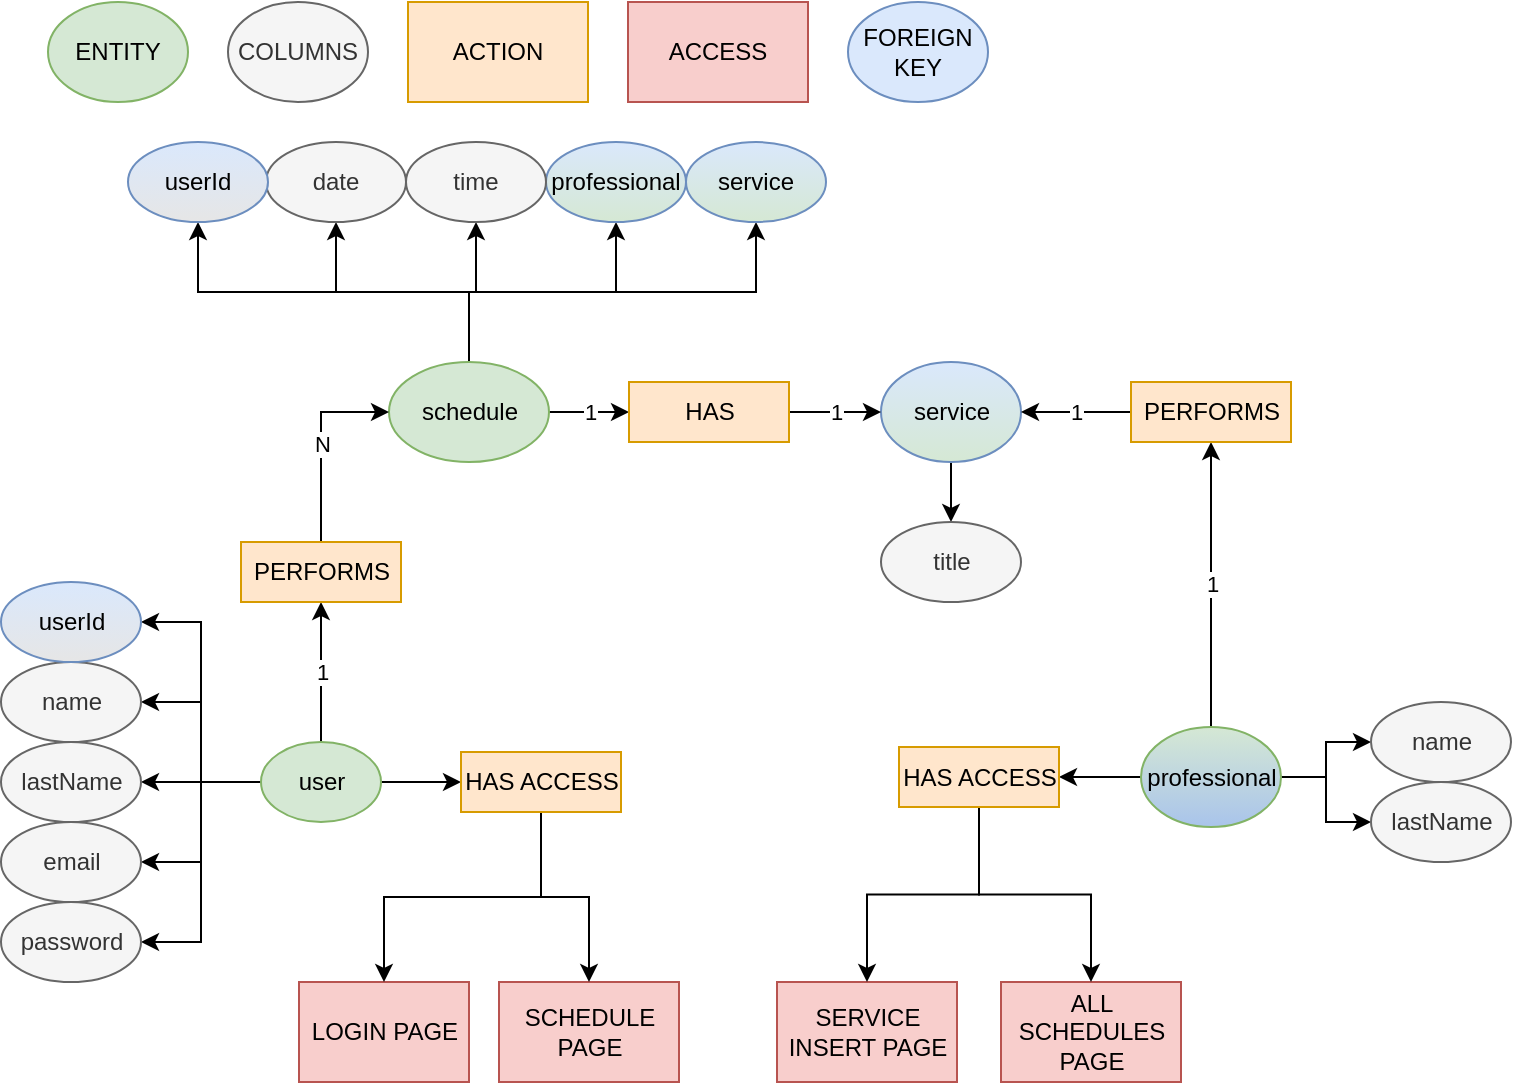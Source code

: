<mxfile version="26.0.6">
  <diagram name="Página-1" id="ExqudZuJz466OZrDaffV">
    <mxGraphModel dx="1434" dy="770" grid="1" gridSize="10" guides="1" tooltips="1" connect="1" arrows="1" fold="1" page="1" pageScale="1" pageWidth="827" pageHeight="1169" math="0" shadow="0">
      <root>
        <mxCell id="0" />
        <mxCell id="1" parent="0" />
        <mxCell id="1c-ywWwe2SpVqT2UneLm-4" value="1" style="edgeStyle=orthogonalEdgeStyle;rounded=0;orthogonalLoop=1;jettySize=auto;html=1;exitX=0.5;exitY=0;exitDx=0;exitDy=0;entryX=0.5;entryY=1;entryDx=0;entryDy=0;" edge="1" parent="1" source="1c-ywWwe2SpVqT2UneLm-1" target="1c-ywWwe2SpVqT2UneLm-3">
          <mxGeometry relative="1" as="geometry" />
        </mxCell>
        <mxCell id="1c-ywWwe2SpVqT2UneLm-52" style="edgeStyle=orthogonalEdgeStyle;rounded=0;orthogonalLoop=1;jettySize=auto;html=1;exitX=0;exitY=0.5;exitDx=0;exitDy=0;entryX=1;entryY=0.5;entryDx=0;entryDy=0;" edge="1" parent="1" source="1c-ywWwe2SpVqT2UneLm-1" target="1c-ywWwe2SpVqT2UneLm-6">
          <mxGeometry relative="1" as="geometry" />
        </mxCell>
        <mxCell id="1c-ywWwe2SpVqT2UneLm-53" style="edgeStyle=orthogonalEdgeStyle;rounded=0;orthogonalLoop=1;jettySize=auto;html=1;exitX=0;exitY=0.5;exitDx=0;exitDy=0;entryX=1;entryY=0.5;entryDx=0;entryDy=0;" edge="1" parent="1" source="1c-ywWwe2SpVqT2UneLm-1" target="1c-ywWwe2SpVqT2UneLm-7">
          <mxGeometry relative="1" as="geometry" />
        </mxCell>
        <mxCell id="1c-ywWwe2SpVqT2UneLm-54" style="edgeStyle=orthogonalEdgeStyle;rounded=0;orthogonalLoop=1;jettySize=auto;html=1;exitX=0;exitY=0.5;exitDx=0;exitDy=0;entryX=1;entryY=0.5;entryDx=0;entryDy=0;" edge="1" parent="1" source="1c-ywWwe2SpVqT2UneLm-1" target="1c-ywWwe2SpVqT2UneLm-8">
          <mxGeometry relative="1" as="geometry" />
        </mxCell>
        <mxCell id="1c-ywWwe2SpVqT2UneLm-55" style="edgeStyle=orthogonalEdgeStyle;rounded=0;orthogonalLoop=1;jettySize=auto;html=1;exitX=0;exitY=0.5;exitDx=0;exitDy=0;entryX=1;entryY=0.5;entryDx=0;entryDy=0;" edge="1" parent="1" source="1c-ywWwe2SpVqT2UneLm-1" target="1c-ywWwe2SpVqT2UneLm-9">
          <mxGeometry relative="1" as="geometry" />
        </mxCell>
        <mxCell id="1c-ywWwe2SpVqT2UneLm-60" style="edgeStyle=orthogonalEdgeStyle;rounded=0;orthogonalLoop=1;jettySize=auto;html=1;exitX=1;exitY=0.5;exitDx=0;exitDy=0;entryX=0;entryY=0.5;entryDx=0;entryDy=0;" edge="1" parent="1" source="1c-ywWwe2SpVqT2UneLm-1" target="1c-ywWwe2SpVqT2UneLm-59">
          <mxGeometry relative="1" as="geometry" />
        </mxCell>
        <mxCell id="1c-ywWwe2SpVqT2UneLm-73" style="edgeStyle=orthogonalEdgeStyle;rounded=0;orthogonalLoop=1;jettySize=auto;html=1;exitX=0;exitY=0.5;exitDx=0;exitDy=0;entryX=1;entryY=0.5;entryDx=0;entryDy=0;" edge="1" parent="1" source="1c-ywWwe2SpVqT2UneLm-1" target="1c-ywWwe2SpVqT2UneLm-72">
          <mxGeometry relative="1" as="geometry" />
        </mxCell>
        <mxCell id="1c-ywWwe2SpVqT2UneLm-1" value="user" style="ellipse;whiteSpace=wrap;html=1;fillColor=#d5e8d4;strokeColor=#82b366;" vertex="1" parent="1">
          <mxGeometry x="146.5" y="560" width="60" height="40" as="geometry" />
        </mxCell>
        <mxCell id="1c-ywWwe2SpVqT2UneLm-18" style="edgeStyle=orthogonalEdgeStyle;rounded=0;orthogonalLoop=1;jettySize=auto;html=1;exitX=0.5;exitY=0;exitDx=0;exitDy=0;entryX=0.5;entryY=1;entryDx=0;entryDy=0;" edge="1" parent="1" source="1c-ywWwe2SpVqT2UneLm-2" target="1c-ywWwe2SpVqT2UneLm-14">
          <mxGeometry relative="1" as="geometry" />
        </mxCell>
        <mxCell id="1c-ywWwe2SpVqT2UneLm-20" style="edgeStyle=orthogonalEdgeStyle;rounded=0;orthogonalLoop=1;jettySize=auto;html=1;exitX=0.5;exitY=0;exitDx=0;exitDy=0;entryX=0.5;entryY=1;entryDx=0;entryDy=0;" edge="1" parent="1" source="1c-ywWwe2SpVqT2UneLm-2" target="1c-ywWwe2SpVqT2UneLm-17">
          <mxGeometry relative="1" as="geometry" />
        </mxCell>
        <mxCell id="1c-ywWwe2SpVqT2UneLm-38" style="edgeStyle=orthogonalEdgeStyle;rounded=0;orthogonalLoop=1;jettySize=auto;html=1;exitX=0.5;exitY=0;exitDx=0;exitDy=0;entryX=0.5;entryY=1;entryDx=0;entryDy=0;" edge="1" parent="1" source="1c-ywWwe2SpVqT2UneLm-2" target="1c-ywWwe2SpVqT2UneLm-37">
          <mxGeometry relative="1" as="geometry" />
        </mxCell>
        <mxCell id="1c-ywWwe2SpVqT2UneLm-40" value="1" style="edgeStyle=orthogonalEdgeStyle;rounded=0;orthogonalLoop=1;jettySize=auto;html=1;exitX=1;exitY=0.5;exitDx=0;exitDy=0;entryX=0;entryY=0.5;entryDx=0;entryDy=0;" edge="1" parent="1" source="1c-ywWwe2SpVqT2UneLm-2" target="1c-ywWwe2SpVqT2UneLm-39">
          <mxGeometry relative="1" as="geometry" />
        </mxCell>
        <mxCell id="1c-ywWwe2SpVqT2UneLm-71" style="edgeStyle=orthogonalEdgeStyle;rounded=0;orthogonalLoop=1;jettySize=auto;html=1;exitX=0.5;exitY=0;exitDx=0;exitDy=0;entryX=0.5;entryY=1;entryDx=0;entryDy=0;" edge="1" parent="1" source="1c-ywWwe2SpVqT2UneLm-2" target="1c-ywWwe2SpVqT2UneLm-70">
          <mxGeometry relative="1" as="geometry" />
        </mxCell>
        <mxCell id="1c-ywWwe2SpVqT2UneLm-77" style="edgeStyle=orthogonalEdgeStyle;rounded=0;orthogonalLoop=1;jettySize=auto;html=1;exitX=0.5;exitY=0;exitDx=0;exitDy=0;entryX=0.5;entryY=1;entryDx=0;entryDy=0;" edge="1" parent="1" source="1c-ywWwe2SpVqT2UneLm-2" target="1c-ywWwe2SpVqT2UneLm-76">
          <mxGeometry relative="1" as="geometry" />
        </mxCell>
        <mxCell id="1c-ywWwe2SpVqT2UneLm-2" value="schedule" style="ellipse;whiteSpace=wrap;html=1;fillColor=#d5e8d4;strokeColor=#82b366;" vertex="1" parent="1">
          <mxGeometry x="210.5" y="370" width="80" height="50" as="geometry" />
        </mxCell>
        <mxCell id="1c-ywWwe2SpVqT2UneLm-56" value="N" style="edgeStyle=orthogonalEdgeStyle;rounded=0;orthogonalLoop=1;jettySize=auto;html=1;exitX=0.5;exitY=0;exitDx=0;exitDy=0;entryX=0;entryY=0.5;entryDx=0;entryDy=0;" edge="1" parent="1" source="1c-ywWwe2SpVqT2UneLm-3" target="1c-ywWwe2SpVqT2UneLm-2">
          <mxGeometry relative="1" as="geometry" />
        </mxCell>
        <mxCell id="1c-ywWwe2SpVqT2UneLm-3" value="PERFORMS" style="rounded=0;whiteSpace=wrap;html=1;fillColor=#ffe6cc;strokeColor=#d79b00;" vertex="1" parent="1">
          <mxGeometry x="136.5" y="460" width="80" height="30" as="geometry" />
        </mxCell>
        <mxCell id="1c-ywWwe2SpVqT2UneLm-6" value="name" style="ellipse;whiteSpace=wrap;html=1;fillColor=#f5f5f5;fontColor=#333333;strokeColor=#666666;" vertex="1" parent="1">
          <mxGeometry x="16.5" y="520" width="70" height="40" as="geometry" />
        </mxCell>
        <mxCell id="1c-ywWwe2SpVqT2UneLm-7" value="lastName" style="ellipse;whiteSpace=wrap;html=1;fillColor=#f5f5f5;fontColor=#333333;strokeColor=#666666;" vertex="1" parent="1">
          <mxGeometry x="16.5" y="560" width="70" height="40" as="geometry" />
        </mxCell>
        <mxCell id="1c-ywWwe2SpVqT2UneLm-8" value="email" style="ellipse;whiteSpace=wrap;html=1;fillColor=#f5f5f5;fontColor=#333333;strokeColor=#666666;" vertex="1" parent="1">
          <mxGeometry x="16.5" y="600" width="70" height="40" as="geometry" />
        </mxCell>
        <mxCell id="1c-ywWwe2SpVqT2UneLm-9" value="password" style="ellipse;whiteSpace=wrap;html=1;fillColor=#f5f5f5;fontColor=#333333;strokeColor=#666666;" vertex="1" parent="1">
          <mxGeometry x="16.5" y="640" width="70" height="40" as="geometry" />
        </mxCell>
        <mxCell id="1c-ywWwe2SpVqT2UneLm-14" value="date" style="ellipse;whiteSpace=wrap;html=1;fillColor=#f5f5f5;fontColor=#333333;strokeColor=#666666;" vertex="1" parent="1">
          <mxGeometry x="149" y="260" width="70" height="40" as="geometry" />
        </mxCell>
        <mxCell id="1c-ywWwe2SpVqT2UneLm-33" style="edgeStyle=orthogonalEdgeStyle;rounded=0;orthogonalLoop=1;jettySize=auto;html=1;exitX=0.5;exitY=1;exitDx=0;exitDy=0;entryX=0.5;entryY=0;entryDx=0;entryDy=0;" edge="1" parent="1" source="1c-ywWwe2SpVqT2UneLm-16" target="1c-ywWwe2SpVqT2UneLm-32">
          <mxGeometry relative="1" as="geometry" />
        </mxCell>
        <mxCell id="1c-ywWwe2SpVqT2UneLm-16" value="service" style="ellipse;whiteSpace=wrap;html=1;fillColor=#dae8fc;strokeColor=#6c8ebf;gradientColor=#D5E8D4;" vertex="1" parent="1">
          <mxGeometry x="456.5" y="370" width="70" height="50" as="geometry" />
        </mxCell>
        <mxCell id="1c-ywWwe2SpVqT2UneLm-17" value="professional" style="ellipse;whiteSpace=wrap;html=1;fillColor=#dae8fc;strokeColor=#6c8ebf;gradientColor=#D5E8D4;" vertex="1" parent="1">
          <mxGeometry x="289" y="260" width="70" height="40" as="geometry" />
        </mxCell>
        <mxCell id="1c-ywWwe2SpVqT2UneLm-35" value="1" style="edgeStyle=orthogonalEdgeStyle;rounded=0;orthogonalLoop=1;jettySize=auto;html=1;exitX=0.5;exitY=0;exitDx=0;exitDy=0;entryX=0.5;entryY=1;entryDx=0;entryDy=0;" edge="1" parent="1" source="1c-ywWwe2SpVqT2UneLm-21" target="1c-ywWwe2SpVqT2UneLm-34">
          <mxGeometry relative="1" as="geometry" />
        </mxCell>
        <mxCell id="1c-ywWwe2SpVqT2UneLm-50" style="edgeStyle=orthogonalEdgeStyle;rounded=0;orthogonalLoop=1;jettySize=auto;html=1;exitX=1;exitY=0.5;exitDx=0;exitDy=0;" edge="1" parent="1" source="1c-ywWwe2SpVqT2UneLm-21" target="1c-ywWwe2SpVqT2UneLm-27">
          <mxGeometry relative="1" as="geometry" />
        </mxCell>
        <mxCell id="1c-ywWwe2SpVqT2UneLm-51" style="edgeStyle=orthogonalEdgeStyle;rounded=0;orthogonalLoop=1;jettySize=auto;html=1;exitX=1;exitY=0.5;exitDx=0;exitDy=0;" edge="1" parent="1" source="1c-ywWwe2SpVqT2UneLm-21" target="1c-ywWwe2SpVqT2UneLm-28">
          <mxGeometry relative="1" as="geometry" />
        </mxCell>
        <mxCell id="1c-ywWwe2SpVqT2UneLm-67" style="edgeStyle=orthogonalEdgeStyle;rounded=0;orthogonalLoop=1;jettySize=auto;html=1;exitX=0;exitY=0.5;exitDx=0;exitDy=0;" edge="1" parent="1" source="1c-ywWwe2SpVqT2UneLm-21" target="1c-ywWwe2SpVqT2UneLm-64">
          <mxGeometry relative="1" as="geometry" />
        </mxCell>
        <mxCell id="1c-ywWwe2SpVqT2UneLm-21" value="professional" style="ellipse;whiteSpace=wrap;html=1;fillColor=#d5e8d4;strokeColor=#82b366;gradientColor=#A9C4EB;" vertex="1" parent="1">
          <mxGeometry x="586.5" y="552.5" width="70" height="50" as="geometry" />
        </mxCell>
        <mxCell id="1c-ywWwe2SpVqT2UneLm-23" value="ENTITY" style="ellipse;whiteSpace=wrap;html=1;fillColor=#d5e8d4;strokeColor=#82b366;" vertex="1" parent="1">
          <mxGeometry x="40" y="190" width="70" height="50" as="geometry" />
        </mxCell>
        <mxCell id="1c-ywWwe2SpVqT2UneLm-24" value="COLUMNS" style="ellipse;whiteSpace=wrap;html=1;fillColor=#f5f5f5;fontColor=#333333;strokeColor=#666666;" vertex="1" parent="1">
          <mxGeometry x="130" y="190" width="70" height="50" as="geometry" />
        </mxCell>
        <mxCell id="1c-ywWwe2SpVqT2UneLm-25" value="ACTION" style="rounded=0;whiteSpace=wrap;html=1;fillColor=#ffe6cc;strokeColor=#d79b00;" vertex="1" parent="1">
          <mxGeometry x="220" y="190" width="90" height="50" as="geometry" />
        </mxCell>
        <mxCell id="1c-ywWwe2SpVqT2UneLm-27" value="name" style="ellipse;whiteSpace=wrap;html=1;fillColor=#f5f5f5;fontColor=#333333;strokeColor=#666666;" vertex="1" parent="1">
          <mxGeometry x="701.5" y="540" width="70" height="40" as="geometry" />
        </mxCell>
        <mxCell id="1c-ywWwe2SpVqT2UneLm-28" value="lastName" style="ellipse;whiteSpace=wrap;html=1;fillColor=#f5f5f5;fontColor=#333333;strokeColor=#666666;" vertex="1" parent="1">
          <mxGeometry x="701.5" y="580" width="70" height="40" as="geometry" />
        </mxCell>
        <mxCell id="1c-ywWwe2SpVqT2UneLm-32" value="title" style="ellipse;whiteSpace=wrap;html=1;fillColor=#f5f5f5;fontColor=#333333;strokeColor=#666666;" vertex="1" parent="1">
          <mxGeometry x="456.5" y="450" width="70" height="40" as="geometry" />
        </mxCell>
        <mxCell id="1c-ywWwe2SpVqT2UneLm-36" value="1" style="edgeStyle=orthogonalEdgeStyle;rounded=0;orthogonalLoop=1;jettySize=auto;html=1;exitX=0;exitY=0.5;exitDx=0;exitDy=0;entryX=1;entryY=0.5;entryDx=0;entryDy=0;" edge="1" parent="1" source="1c-ywWwe2SpVqT2UneLm-34" target="1c-ywWwe2SpVqT2UneLm-16">
          <mxGeometry relative="1" as="geometry" />
        </mxCell>
        <mxCell id="1c-ywWwe2SpVqT2UneLm-34" value="PERFORMS" style="rounded=0;whiteSpace=wrap;html=1;fillColor=#ffe6cc;strokeColor=#d79b00;" vertex="1" parent="1">
          <mxGeometry x="581.5" y="380" width="80" height="30" as="geometry" />
        </mxCell>
        <mxCell id="1c-ywWwe2SpVqT2UneLm-37" value="time" style="ellipse;whiteSpace=wrap;html=1;fillColor=#f5f5f5;fontColor=#333333;strokeColor=#666666;" vertex="1" parent="1">
          <mxGeometry x="219" y="260" width="70" height="40" as="geometry" />
        </mxCell>
        <mxCell id="1c-ywWwe2SpVqT2UneLm-41" value="1" style="edgeStyle=orthogonalEdgeStyle;rounded=0;orthogonalLoop=1;jettySize=auto;html=1;exitX=1;exitY=0.5;exitDx=0;exitDy=0;entryX=0;entryY=0.5;entryDx=0;entryDy=0;" edge="1" parent="1" source="1c-ywWwe2SpVqT2UneLm-39" target="1c-ywWwe2SpVqT2UneLm-16">
          <mxGeometry relative="1" as="geometry" />
        </mxCell>
        <mxCell id="1c-ywWwe2SpVqT2UneLm-39" value="HAS" style="rounded=0;whiteSpace=wrap;html=1;fillColor=#ffe6cc;strokeColor=#d79b00;" vertex="1" parent="1">
          <mxGeometry x="330.5" y="380" width="80" height="30" as="geometry" />
        </mxCell>
        <mxCell id="1c-ywWwe2SpVqT2UneLm-44" value="ACCESS" style="rounded=0;whiteSpace=wrap;html=1;fillColor=#f8cecc;strokeColor=#b85450;" vertex="1" parent="1">
          <mxGeometry x="330" y="190" width="90" height="50" as="geometry" />
        </mxCell>
        <mxCell id="1c-ywWwe2SpVqT2UneLm-45" value="LOGIN PAGE" style="rounded=0;whiteSpace=wrap;html=1;fillColor=#f8cecc;strokeColor=#b85450;" vertex="1" parent="1">
          <mxGeometry x="165.5" y="680" width="85" height="50" as="geometry" />
        </mxCell>
        <mxCell id="1c-ywWwe2SpVqT2UneLm-46" value="SCHEDULE PAGE" style="rounded=0;whiteSpace=wrap;html=1;fillColor=#f8cecc;strokeColor=#b85450;" vertex="1" parent="1">
          <mxGeometry x="265.5" y="680" width="90" height="50" as="geometry" />
        </mxCell>
        <mxCell id="1c-ywWwe2SpVqT2UneLm-47" value="SERVICE INSERT PAGE" style="rounded=0;whiteSpace=wrap;html=1;fillColor=#f8cecc;strokeColor=#b85450;" vertex="1" parent="1">
          <mxGeometry x="404.5" y="680" width="90" height="50" as="geometry" />
        </mxCell>
        <mxCell id="1c-ywWwe2SpVqT2UneLm-48" value="ALL SCHEDULES PAGE" style="rounded=0;whiteSpace=wrap;html=1;fillColor=#f8cecc;strokeColor=#b85450;" vertex="1" parent="1">
          <mxGeometry x="516.5" y="680" width="90" height="50" as="geometry" />
        </mxCell>
        <mxCell id="1c-ywWwe2SpVqT2UneLm-61" style="edgeStyle=orthogonalEdgeStyle;rounded=0;orthogonalLoop=1;jettySize=auto;html=1;exitX=0.5;exitY=1;exitDx=0;exitDy=0;entryX=0.5;entryY=0;entryDx=0;entryDy=0;" edge="1" parent="1" source="1c-ywWwe2SpVqT2UneLm-59" target="1c-ywWwe2SpVqT2UneLm-45">
          <mxGeometry relative="1" as="geometry" />
        </mxCell>
        <mxCell id="1c-ywWwe2SpVqT2UneLm-62" style="edgeStyle=orthogonalEdgeStyle;rounded=0;orthogonalLoop=1;jettySize=auto;html=1;exitX=0.5;exitY=1;exitDx=0;exitDy=0;entryX=0.5;entryY=0;entryDx=0;entryDy=0;" edge="1" parent="1" source="1c-ywWwe2SpVqT2UneLm-59" target="1c-ywWwe2SpVqT2UneLm-46">
          <mxGeometry relative="1" as="geometry" />
        </mxCell>
        <mxCell id="1c-ywWwe2SpVqT2UneLm-59" value="HAS ACCESS" style="rounded=0;whiteSpace=wrap;html=1;fillColor=#ffe6cc;strokeColor=#d79b00;" vertex="1" parent="1">
          <mxGeometry x="246.5" y="565" width="80" height="30" as="geometry" />
        </mxCell>
        <mxCell id="1c-ywWwe2SpVqT2UneLm-68" style="edgeStyle=orthogonalEdgeStyle;rounded=0;orthogonalLoop=1;jettySize=auto;html=1;exitX=0.5;exitY=1;exitDx=0;exitDy=0;entryX=0.5;entryY=0;entryDx=0;entryDy=0;" edge="1" parent="1" source="1c-ywWwe2SpVqT2UneLm-64" target="1c-ywWwe2SpVqT2UneLm-48">
          <mxGeometry relative="1" as="geometry" />
        </mxCell>
        <mxCell id="1c-ywWwe2SpVqT2UneLm-69" style="edgeStyle=orthogonalEdgeStyle;rounded=0;orthogonalLoop=1;jettySize=auto;html=1;exitX=0.5;exitY=1;exitDx=0;exitDy=0;entryX=0.5;entryY=0;entryDx=0;entryDy=0;" edge="1" parent="1" source="1c-ywWwe2SpVqT2UneLm-64" target="1c-ywWwe2SpVqT2UneLm-47">
          <mxGeometry relative="1" as="geometry" />
        </mxCell>
        <mxCell id="1c-ywWwe2SpVqT2UneLm-64" value="HAS ACCESS" style="rounded=0;whiteSpace=wrap;html=1;fillColor=#ffe6cc;strokeColor=#d79b00;" vertex="1" parent="1">
          <mxGeometry x="465.5" y="562.5" width="80" height="30" as="geometry" />
        </mxCell>
        <mxCell id="1c-ywWwe2SpVqT2UneLm-70" value="userId" style="ellipse;whiteSpace=wrap;html=1;fillColor=#dae8fc;strokeColor=#6c8ebf;gradientColor=#E6E6E6;" vertex="1" parent="1">
          <mxGeometry x="80" y="260" width="70" height="40" as="geometry" />
        </mxCell>
        <mxCell id="1c-ywWwe2SpVqT2UneLm-72" value="userId" style="ellipse;whiteSpace=wrap;html=1;fillColor=#dae8fc;strokeColor=#6c8ebf;gradientColor=#E6E6E6;" vertex="1" parent="1">
          <mxGeometry x="16.5" y="480" width="70" height="40" as="geometry" />
        </mxCell>
        <mxCell id="1c-ywWwe2SpVqT2UneLm-75" value="FOREIGN KEY" style="ellipse;whiteSpace=wrap;html=1;fillColor=#dae8fc;strokeColor=#6c8ebf;" vertex="1" parent="1">
          <mxGeometry x="440" y="190" width="70" height="50" as="geometry" />
        </mxCell>
        <mxCell id="1c-ywWwe2SpVqT2UneLm-76" value="service" style="ellipse;whiteSpace=wrap;html=1;fillColor=#dae8fc;strokeColor=#6c8ebf;gradientColor=#D5E8D4;" vertex="1" parent="1">
          <mxGeometry x="359" y="260" width="70" height="40" as="geometry" />
        </mxCell>
      </root>
    </mxGraphModel>
  </diagram>
</mxfile>
